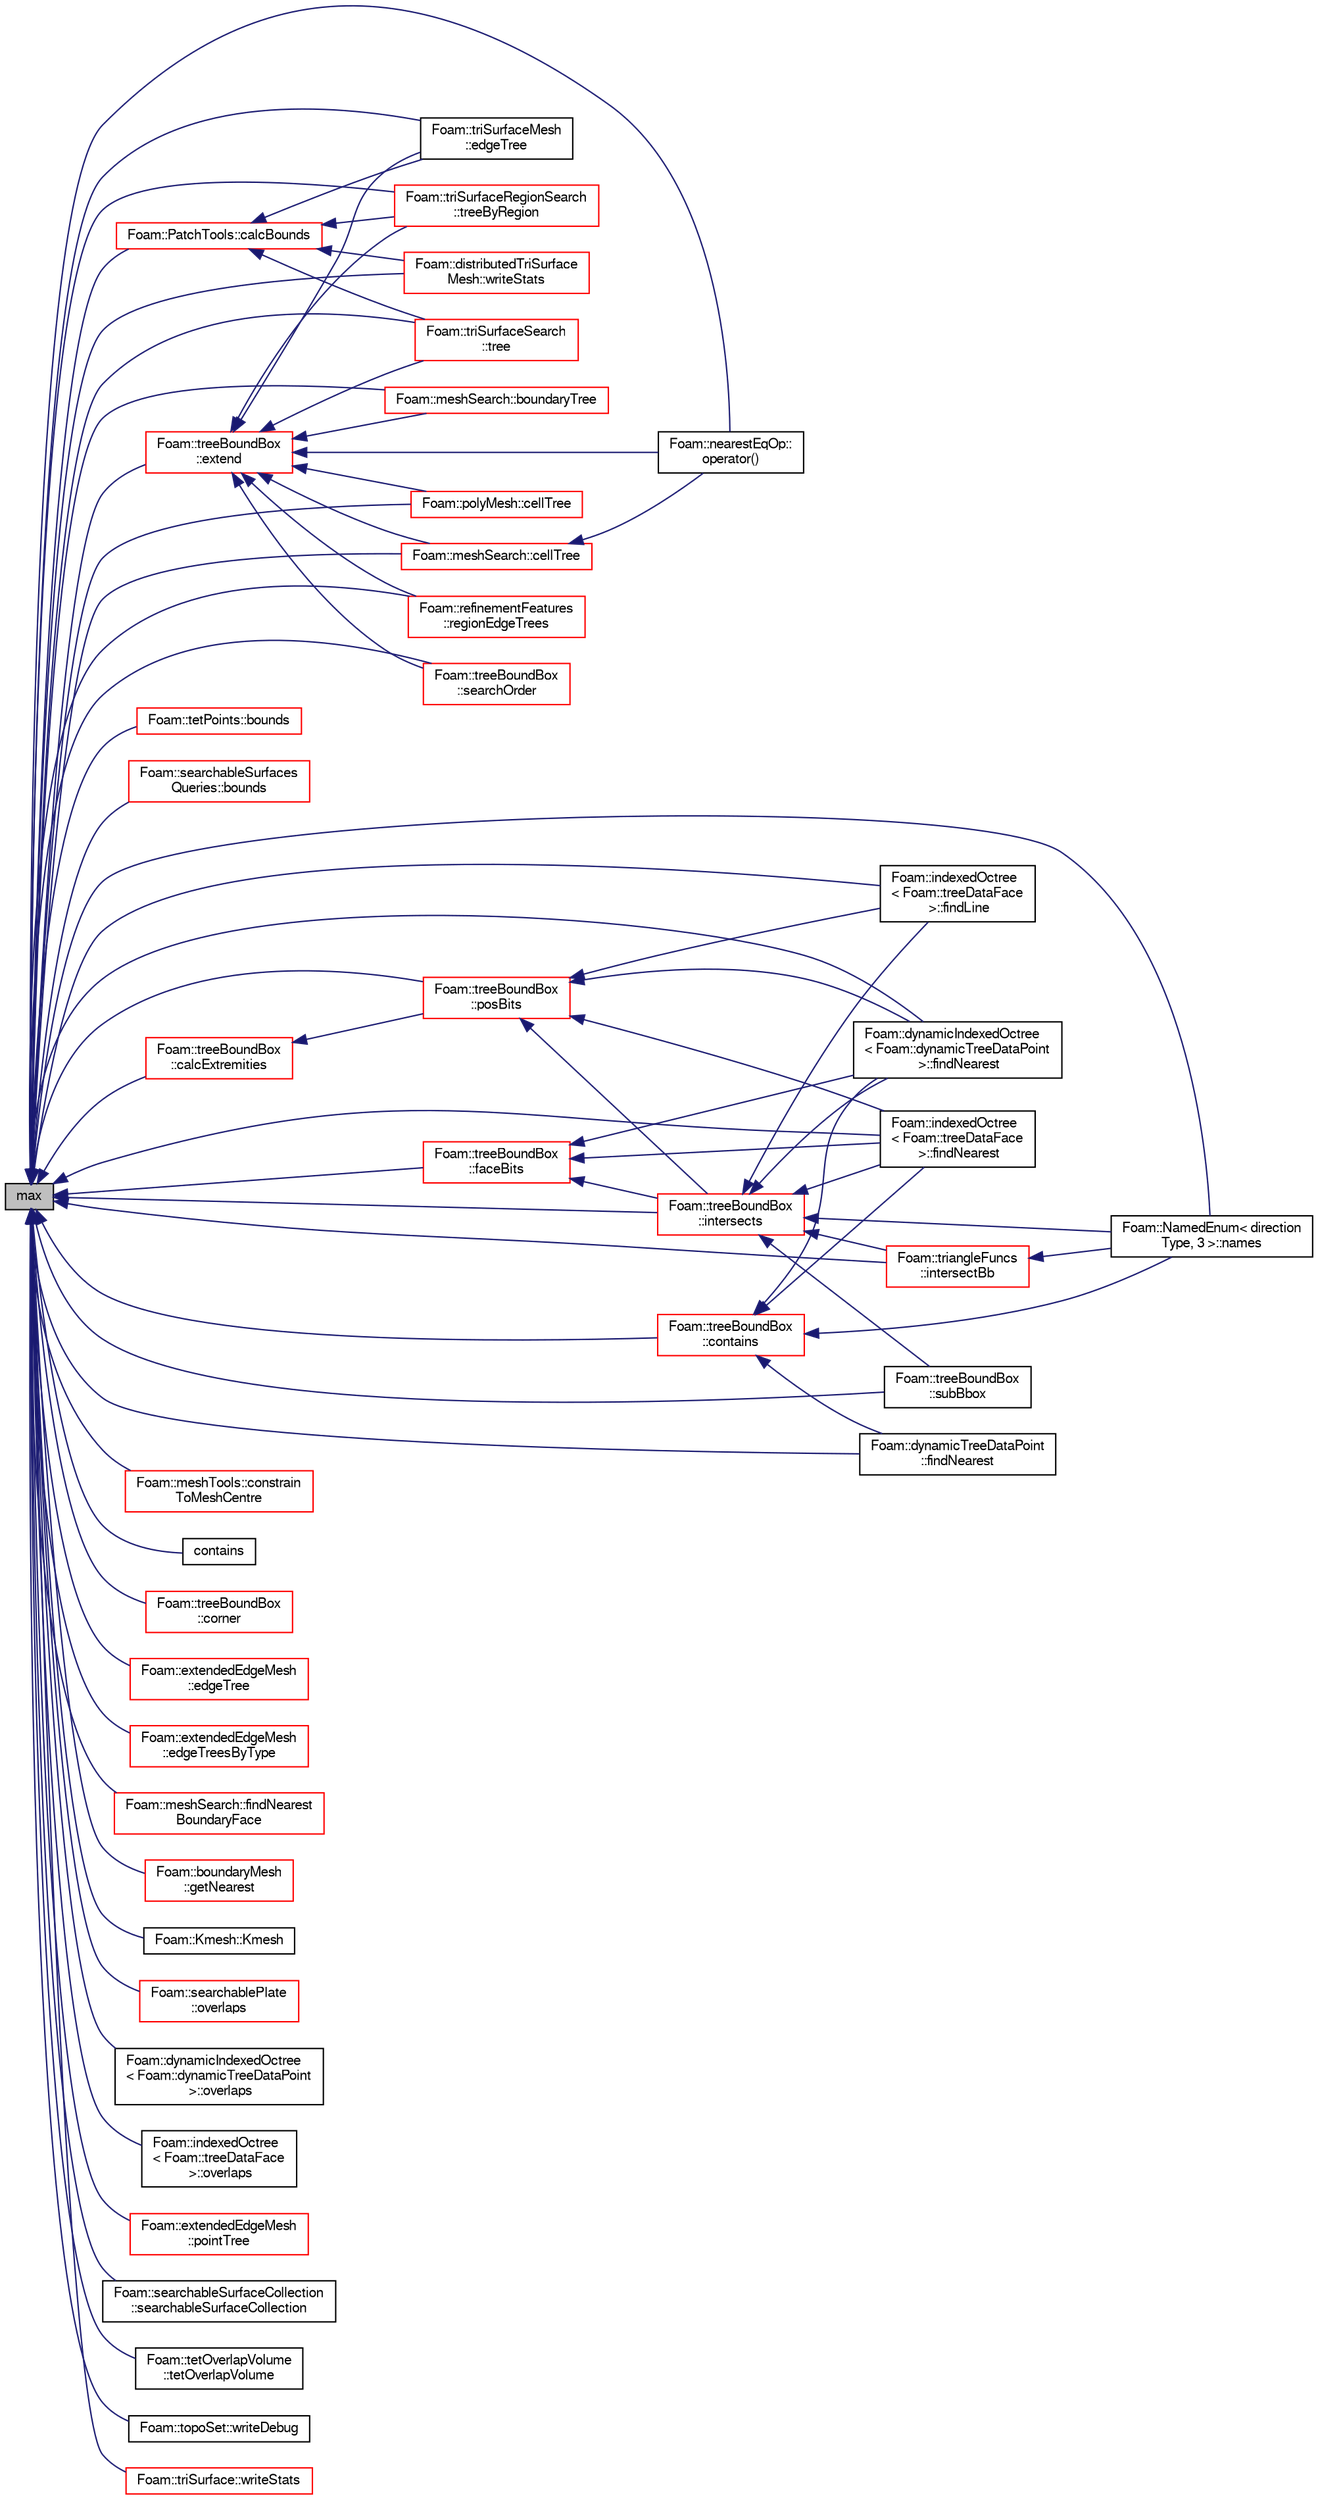 digraph "max"
{
  bgcolor="transparent";
  edge [fontname="FreeSans",fontsize="10",labelfontname="FreeSans",labelfontsize="10"];
  node [fontname="FreeSans",fontsize="10",shape=record];
  rankdir="LR";
  Node352 [label="max",height=0.2,width=0.4,color="black", fillcolor="grey75", style="filled", fontcolor="black"];
  Node352 -> Node353 [dir="back",color="midnightblue",fontsize="10",style="solid",fontname="FreeSans"];
  Node353 [label="Foam::meshSearch::boundaryTree",height=0.2,width=0.4,color="red",URL="$a25118.html#a388fb4d39f97b837f32ecf4ac809a4d3",tooltip="Get (demand driven) reference to octree holding all. "];
  Node352 -> Node356 [dir="back",color="midnightblue",fontsize="10",style="solid",fontname="FreeSans"];
  Node356 [label="Foam::tetPoints::bounds",height=0.2,width=0.4,color="red",URL="$a27582.html#a4c997257ae2c5bbccabf1868b704996d",tooltip="Calculate the bounding box. "];
  Node352 -> Node363 [dir="back",color="midnightblue",fontsize="10",style="solid",fontname="FreeSans"];
  Node363 [label="Foam::searchableSurfaces\lQueries::bounds",height=0.2,width=0.4,color="red",URL="$a25250.html#a25b508e408f5622249c887e7fd1ad70d",tooltip="Find the boundBox of the selected surfaces. "];
  Node352 -> Node368 [dir="back",color="midnightblue",fontsize="10",style="solid",fontname="FreeSans"];
  Node368 [label="Foam::PatchTools::calcBounds",height=0.2,width=0.4,color="red",URL="$a27526.html#a23386088c59e643ed53d59ff85ca7f8d"];
  Node368 -> Node369 [dir="back",color="midnightblue",fontsize="10",style="solid",fontname="FreeSans"];
  Node369 [label="Foam::triSurfaceMesh\l::edgeTree",height=0.2,width=0.4,color="black",URL="$a25258.html#a35b8d766fd06e5d629b382b37f071d47",tooltip="Demand driven construction of octree for boundary edges. "];
  Node368 -> Node370 [dir="back",color="midnightblue",fontsize="10",style="solid",fontname="FreeSans"];
  Node370 [label="Foam::triSurfaceRegionSearch\l::treeByRegion",height=0.2,width=0.4,color="red",URL="$a25526.html#ac3b5768cab9bb1f9664f225d85b1e7d9",tooltip="Demand driven construction of octree for each region. "];
  Node368 -> Node373 [dir="back",color="midnightblue",fontsize="10",style="solid",fontname="FreeSans"];
  Node373 [label="Foam::triSurfaceSearch\l::tree",height=0.2,width=0.4,color="red",URL="$a25530.html#a6d01bb33aa711bf96f61eba9aa236e80",tooltip="Demand driven construction of the octree. "];
  Node368 -> Node428 [dir="back",color="midnightblue",fontsize="10",style="solid",fontname="FreeSans"];
  Node428 [label="Foam::distributedTriSurface\lMesh::writeStats",height=0.2,width=0.4,color="red",URL="$a28642.html#abcdb99a5c0073642de36f2a8b03e92c2",tooltip="Print some stats. Parallel aware version of. "];
  Node352 -> Node430 [dir="back",color="midnightblue",fontsize="10",style="solid",fontname="FreeSans"];
  Node430 [label="Foam::treeBoundBox\l::calcExtremities",height=0.2,width=0.4,color="red",URL="$a27618.html#a0e899b5b80c2f31047bccee7f435a554",tooltip="Calculate nearest and furthest (to point) vertex coords of. "];
  Node430 -> Node431 [dir="back",color="midnightblue",fontsize="10",style="solid",fontname="FreeSans"];
  Node431 [label="Foam::treeBoundBox\l::posBits",height=0.2,width=0.4,color="red",URL="$a27618.html#ae64b0d004f8da0a95f2458df4be20b12",tooltip="Position of point relative to bounding box. "];
  Node431 -> Node437 [dir="back",color="midnightblue",fontsize="10",style="solid",fontname="FreeSans"];
  Node437 [label="Foam::dynamicIndexedOctree\l\< Foam::dynamicTreeDataPoint\l \>::findNearest",height=0.2,width=0.4,color="black",URL="$a25610.html#ae090443cbaa3565bc6dc0b28e77793a8",tooltip="Low level: calculate nearest starting from subnode. "];
  Node431 -> Node438 [dir="back",color="midnightblue",fontsize="10",style="solid",fontname="FreeSans"];
  Node438 [label="Foam::indexedOctree\l\< Foam::treeDataFace\l \>::findNearest",height=0.2,width=0.4,color="black",URL="$a25026.html#abd1691a3fc13b01ad68fb3ca35ec22d8",tooltip="Low level: calculate nearest starting from subnode. "];
  Node431 -> Node439 [dir="back",color="midnightblue",fontsize="10",style="solid",fontname="FreeSans"];
  Node439 [label="Foam::indexedOctree\l\< Foam::treeDataFace\l \>::findLine",height=0.2,width=0.4,color="black",URL="$a25026.html#af654b41bf89d6e3d50c31030ec6bcb24"];
  Node431 -> Node441 [dir="back",color="midnightblue",fontsize="10",style="solid",fontname="FreeSans"];
  Node441 [label="Foam::treeBoundBox\l::intersects",height=0.2,width=0.4,color="red",URL="$a27618.html#a7f2d8860a14160c2474f35e362a9b149",tooltip="Intersects segment; set point to intersection position and face,. "];
  Node441 -> Node446 [dir="back",color="midnightblue",fontsize="10",style="solid",fontname="FreeSans"];
  Node446 [label="Foam::triangleFuncs\l::intersectBb",height=0.2,width=0.4,color="red",URL="$a25522.html#a61b27a9e34057e49b2263d2ecd01144c",tooltip="Does triangle intersect bounding box. "];
  Node446 -> Node452 [dir="back",color="midnightblue",fontsize="10",style="solid",fontname="FreeSans"];
  Node452 [label="Foam::NamedEnum\< direction\lType, 3 \>::names",height=0.2,width=0.4,color="black",URL="$a25998.html#a7350da3a0edd92cd11e6c479c9967dc8"];
  Node441 -> Node437 [dir="back",color="midnightblue",fontsize="10",style="solid",fontname="FreeSans"];
  Node441 -> Node438 [dir="back",color="midnightblue",fontsize="10",style="solid",fontname="FreeSans"];
  Node441 -> Node439 [dir="back",color="midnightblue",fontsize="10",style="solid",fontname="FreeSans"];
  Node441 -> Node453 [dir="back",color="midnightblue",fontsize="10",style="solid",fontname="FreeSans"];
  Node453 [label="Foam::treeBoundBox\l::subBbox",height=0.2,width=0.4,color="black",URL="$a27618.html#ad25c96ce2f752e9913e39722e034c4ce",tooltip="Sub box given by octant number. Midpoint provided. "];
  Node441 -> Node452 [dir="back",color="midnightblue",fontsize="10",style="solid",fontname="FreeSans"];
  Node352 -> Node457 [dir="back",color="midnightblue",fontsize="10",style="solid",fontname="FreeSans"];
  Node457 [label="Foam::meshSearch::cellTree",height=0.2,width=0.4,color="red",URL="$a25118.html#ac6c5bd053e8332171655f8ef67dbe917",tooltip="Get (demand driven) reference to octree holding all cells. "];
  Node457 -> Node355 [dir="back",color="midnightblue",fontsize="10",style="solid",fontname="FreeSans"];
  Node355 [label="Foam::nearestEqOp::\loperator()",height=0.2,width=0.4,color="black",URL="$a29394.html#a7125bb052e112a423cd8082006cdac3b"];
  Node352 -> Node458 [dir="back",color="midnightblue",fontsize="10",style="solid",fontname="FreeSans"];
  Node458 [label="Foam::polyMesh::cellTree",height=0.2,width=0.4,color="red",URL="$a27410.html#ac6c5bd053e8332171655f8ef67dbe917",tooltip="Return the cell search tree. "];
  Node352 -> Node482 [dir="back",color="midnightblue",fontsize="10",style="solid",fontname="FreeSans"];
  Node482 [label="Foam::meshTools::constrain\lToMeshCentre",height=0.2,width=0.4,color="red",URL="$a21153.html#a26700ec74f3fbbdd3e210599cbaf2073",tooltip="Set the constrained components of position to mesh centre. "];
  Node352 -> Node568 [dir="back",color="midnightblue",fontsize="10",style="solid",fontname="FreeSans"];
  Node568 [label="contains",height=0.2,width=0.4,color="black",URL="$a27102.html#a70bf4f9e42ac57b695c19a4bbb93b2ce",tooltip="Fully contains other boundingBox? "];
  Node352 -> Node569 [dir="back",color="midnightblue",fontsize="10",style="solid",fontname="FreeSans"];
  Node569 [label="Foam::treeBoundBox\l::contains",height=0.2,width=0.4,color="red",URL="$a27618.html#aa96ed9af340918c3eda38f16e1d3ff80",tooltip="Contains point (inside or on edge) and moving in direction. "];
  Node569 -> Node437 [dir="back",color="midnightblue",fontsize="10",style="solid",fontname="FreeSans"];
  Node569 -> Node586 [dir="back",color="midnightblue",fontsize="10",style="solid",fontname="FreeSans"];
  Node586 [label="Foam::dynamicTreeDataPoint\l::findNearest",height=0.2,width=0.4,color="black",URL="$a25618.html#af7a3b15afb6062a7aa695045a2757e3d",tooltip="Calculates nearest (to line) point in shape. "];
  Node569 -> Node438 [dir="back",color="midnightblue",fontsize="10",style="solid",fontname="FreeSans"];
  Node569 -> Node452 [dir="back",color="midnightblue",fontsize="10",style="solid",fontname="FreeSans"];
  Node352 -> Node587 [dir="back",color="midnightblue",fontsize="10",style="solid",fontname="FreeSans"];
  Node587 [label="Foam::treeBoundBox\l::corner",height=0.2,width=0.4,color="red",URL="$a27618.html#a7758c34aa85ed8e9e9acf17cc63e4f6e",tooltip="Corner point given octant. "];
  Node352 -> Node369 [dir="back",color="midnightblue",fontsize="10",style="solid",fontname="FreeSans"];
  Node352 -> Node593 [dir="back",color="midnightblue",fontsize="10",style="solid",fontname="FreeSans"];
  Node593 [label="Foam::extendedEdgeMesh\l::edgeTree",height=0.2,width=0.4,color="red",URL="$a21786.html#a35b8d766fd06e5d629b382b37f071d47",tooltip="Demand driven construction of octree for boundary edges. "];
  Node352 -> Node600 [dir="back",color="midnightblue",fontsize="10",style="solid",fontname="FreeSans"];
  Node600 [label="Foam::extendedEdgeMesh\l::edgeTreesByType",height=0.2,width=0.4,color="red",URL="$a21786.html#afa97552d0c5faeb838d8dea82fded8ea",tooltip="Demand driven construction of octree for boundary edges by type. "];
  Node352 -> Node604 [dir="back",color="midnightblue",fontsize="10",style="solid",fontname="FreeSans"];
  Node604 [label="Foam::treeBoundBox\l::extend",height=0.2,width=0.4,color="red",URL="$a27618.html#aa587a09f8f1ac8b806f9f1314f0e0733",tooltip="Return slightly wider bounding box. "];
  Node604 -> Node606 [dir="back",color="midnightblue",fontsize="10",style="solid",fontname="FreeSans"];
  Node606 [label="Foam::refinementFeatures\l::regionEdgeTrees",height=0.2,width=0.4,color="red",URL="$a24682.html#a8b10e1c25153aef632c6fea885ce9bf0"];
  Node604 -> Node353 [dir="back",color="midnightblue",fontsize="10",style="solid",fontname="FreeSans"];
  Node604 -> Node457 [dir="back",color="midnightblue",fontsize="10",style="solid",fontname="FreeSans"];
  Node604 -> Node369 [dir="back",color="midnightblue",fontsize="10",style="solid",fontname="FreeSans"];
  Node604 -> Node370 [dir="back",color="midnightblue",fontsize="10",style="solid",fontname="FreeSans"];
  Node604 -> Node373 [dir="back",color="midnightblue",fontsize="10",style="solid",fontname="FreeSans"];
  Node604 -> Node458 [dir="back",color="midnightblue",fontsize="10",style="solid",fontname="FreeSans"];
  Node604 -> Node613 [dir="back",color="midnightblue",fontsize="10",style="solid",fontname="FreeSans"];
  Node613 [label="Foam::treeBoundBox\l::searchOrder",height=0.2,width=0.4,color="red",URL="$a27618.html#a4755b78bc3e7e11bc866f45baccf8fdc",tooltip="Calculates optimal order to look for nearest to point. "];
  Node604 -> Node355 [dir="back",color="midnightblue",fontsize="10",style="solid",fontname="FreeSans"];
  Node352 -> Node615 [dir="back",color="midnightblue",fontsize="10",style="solid",fontname="FreeSans"];
  Node615 [label="Foam::treeBoundBox\l::faceBits",height=0.2,width=0.4,color="red",URL="$a27618.html#a3e87b1def66dc04558390da0d76d2657",tooltip="Code position of point on bounding box faces. "];
  Node615 -> Node437 [dir="back",color="midnightblue",fontsize="10",style="solid",fontname="FreeSans"];
  Node615 -> Node438 [dir="back",color="midnightblue",fontsize="10",style="solid",fontname="FreeSans"];
  Node615 -> Node441 [dir="back",color="midnightblue",fontsize="10",style="solid",fontname="FreeSans"];
  Node352 -> Node439 [dir="back",color="midnightblue",fontsize="10",style="solid",fontname="FreeSans"];
  Node352 -> Node586 [dir="back",color="midnightblue",fontsize="10",style="solid",fontname="FreeSans"];
  Node352 -> Node437 [dir="back",color="midnightblue",fontsize="10",style="solid",fontname="FreeSans"];
  Node352 -> Node438 [dir="back",color="midnightblue",fontsize="10",style="solid",fontname="FreeSans"];
  Node352 -> Node617 [dir="back",color="midnightblue",fontsize="10",style="solid",fontname="FreeSans"];
  Node617 [label="Foam::meshSearch::findNearest\lBoundaryFace",height=0.2,width=0.4,color="red",URL="$a25118.html#a142f534ff97796d704d77aee66ce5279",tooltip="Find nearest boundary face. "];
  Node352 -> Node621 [dir="back",color="midnightblue",fontsize="10",style="solid",fontname="FreeSans"];
  Node621 [label="Foam::boundaryMesh\l::getNearest",height=0.2,width=0.4,color="red",URL="$a21430.html#a7cfb30aa0fa4868d8a08ec928d0c1315",tooltip="Get bMesh index of nearest face for every boundary face in. "];
  Node352 -> Node446 [dir="back",color="midnightblue",fontsize="10",style="solid",fontname="FreeSans"];
  Node352 -> Node441 [dir="back",color="midnightblue",fontsize="10",style="solid",fontname="FreeSans"];
  Node352 -> Node566 [dir="back",color="midnightblue",fontsize="10",style="solid",fontname="FreeSans"];
  Node566 [label="Foam::Kmesh::Kmesh",height=0.2,width=0.4,color="black",URL="$a28946.html#a5a51b3510445fa907070c7052b6fc25c",tooltip="Construct from fvMesh. "];
  Node352 -> Node452 [dir="back",color="midnightblue",fontsize="10",style="solid",fontname="FreeSans"];
  Node352 -> Node355 [dir="back",color="midnightblue",fontsize="10",style="solid",fontname="FreeSans"];
  Node352 -> Node624 [dir="back",color="midnightblue",fontsize="10",style="solid",fontname="FreeSans"];
  Node624 [label="Foam::searchablePlate\l::overlaps",height=0.2,width=0.4,color="red",URL="$a25226.html#a3551e1f2a2837eb8b79493199f8e89f8",tooltip="Does any part of the surface overlap the supplied bound box? "];
  Node352 -> Node626 [dir="back",color="midnightblue",fontsize="10",style="solid",fontname="FreeSans"];
  Node626 [label="Foam::dynamicIndexedOctree\l\< Foam::dynamicTreeDataPoint\l \>::overlaps",height=0.2,width=0.4,color="black",URL="$a25610.html#a4ca2bef7dbdb103c2f7f02e34e28b967",tooltip="Helper: does bb intersect a sphere around sample? Or is any. "];
  Node352 -> Node627 [dir="back",color="midnightblue",fontsize="10",style="solid",fontname="FreeSans"];
  Node627 [label="Foam::indexedOctree\l\< Foam::treeDataFace\l \>::overlaps",height=0.2,width=0.4,color="black",URL="$a25026.html#a4ca2bef7dbdb103c2f7f02e34e28b967",tooltip="Helper: does bb intersect a sphere around sample? Or is any. "];
  Node352 -> Node628 [dir="back",color="midnightblue",fontsize="10",style="solid",fontname="FreeSans"];
  Node628 [label="Foam::extendedEdgeMesh\l::pointTree",height=0.2,width=0.4,color="red",URL="$a21786.html#ae27981ad458811ae4bd359d382089130",tooltip="Demand driven construction of octree for feature points. "];
  Node352 -> Node431 [dir="back",color="midnightblue",fontsize="10",style="solid",fontname="FreeSans"];
  Node352 -> Node606 [dir="back",color="midnightblue",fontsize="10",style="solid",fontname="FreeSans"];
  Node352 -> Node629 [dir="back",color="midnightblue",fontsize="10",style="solid",fontname="FreeSans"];
  Node629 [label="Foam::searchableSurfaceCollection\l::searchableSurfaceCollection",height=0.2,width=0.4,color="black",URL="$a25242.html#aaa6357e10010d757fe8977007422e87f",tooltip="Construct from dictionary (used by searchableSurface) "];
  Node352 -> Node613 [dir="back",color="midnightblue",fontsize="10",style="solid",fontname="FreeSans"];
  Node352 -> Node453 [dir="back",color="midnightblue",fontsize="10",style="solid",fontname="FreeSans"];
  Node352 -> Node358 [dir="back",color="midnightblue",fontsize="10",style="solid",fontname="FreeSans"];
  Node358 [label="Foam::tetOverlapVolume\l::tetOverlapVolume",height=0.2,width=0.4,color="black",URL="$a25482.html#ae2687708d7bad92c040a9d6dd6a61f09",tooltip="Null constructor. "];
  Node352 -> Node373 [dir="back",color="midnightblue",fontsize="10",style="solid",fontname="FreeSans"];
  Node352 -> Node370 [dir="back",color="midnightblue",fontsize="10",style="solid",fontname="FreeSans"];
  Node352 -> Node630 [dir="back",color="midnightblue",fontsize="10",style="solid",fontname="FreeSans"];
  Node630 [label="Foam::topoSet::writeDebug",height=0.2,width=0.4,color="black",URL="$a25462.html#a9d882cb93b5f6ce3eb810cf81a1802bc",tooltip="Write labels and coordinates columnwise to os. Truncate to maxLen. "];
  Node352 -> Node631 [dir="back",color="midnightblue",fontsize="10",style="solid",fontname="FreeSans"];
  Node631 [label="Foam::triSurface::writeStats",height=0.2,width=0.4,color="red",URL="$a30598.html#a9dcc5076c83a26b069fbc8106a14c7ec",tooltip="Write some statistics. "];
  Node352 -> Node428 [dir="back",color="midnightblue",fontsize="10",style="solid",fontname="FreeSans"];
}
